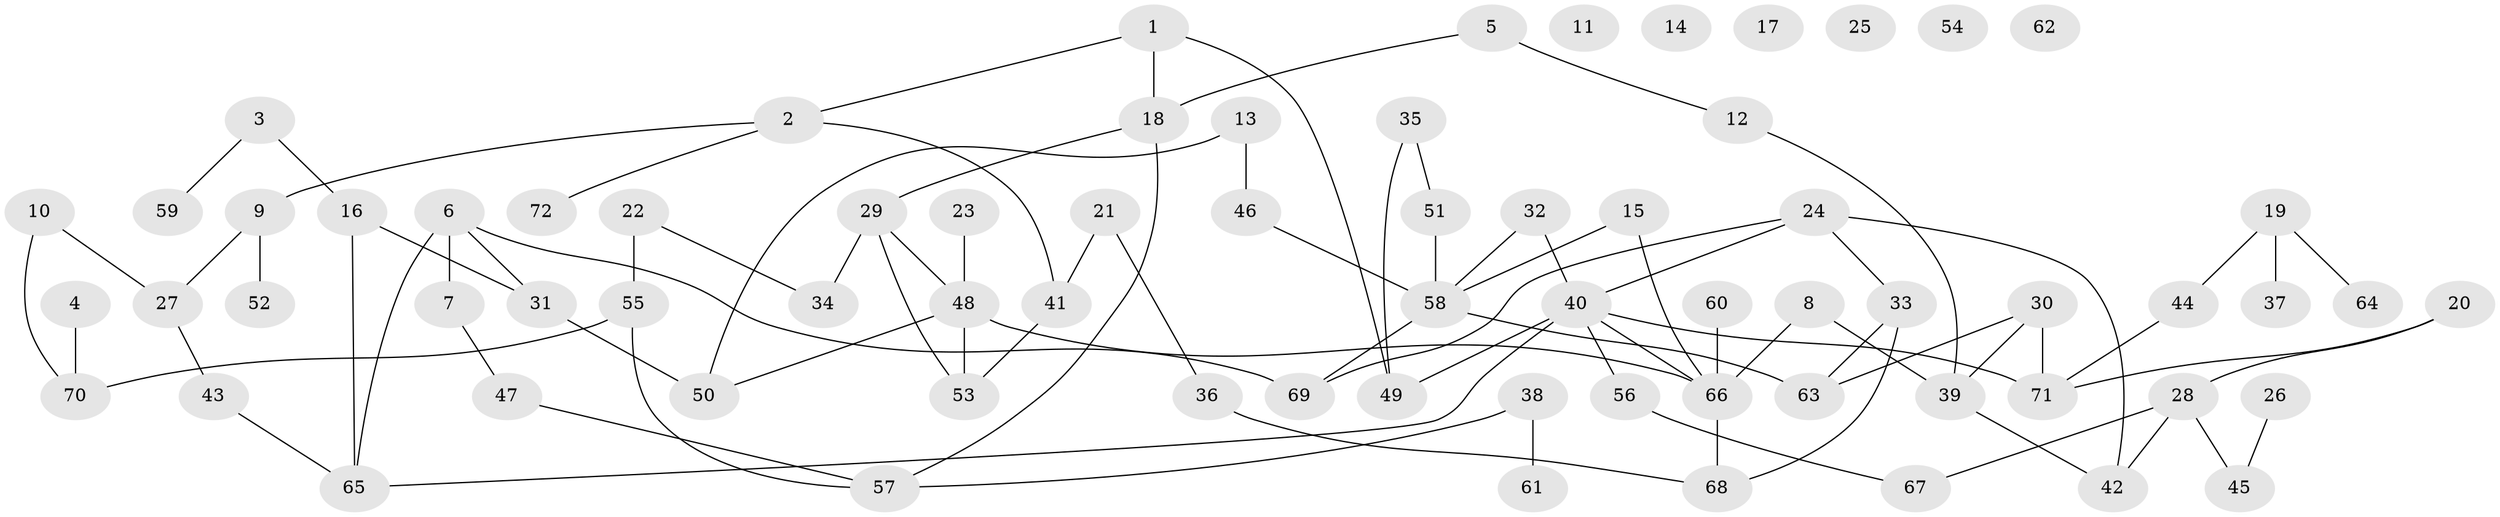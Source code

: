 // coarse degree distribution, {5: 0.09375, 3: 0.15625, 2: 0.25, 4: 0.09375, 0: 0.1875, 1: 0.125, 6: 0.03125, 9: 0.0625}
// Generated by graph-tools (version 1.1) at 2025/16/03/04/25 18:16:30]
// undirected, 72 vertices, 88 edges
graph export_dot {
graph [start="1"]
  node [color=gray90,style=filled];
  1;
  2;
  3;
  4;
  5;
  6;
  7;
  8;
  9;
  10;
  11;
  12;
  13;
  14;
  15;
  16;
  17;
  18;
  19;
  20;
  21;
  22;
  23;
  24;
  25;
  26;
  27;
  28;
  29;
  30;
  31;
  32;
  33;
  34;
  35;
  36;
  37;
  38;
  39;
  40;
  41;
  42;
  43;
  44;
  45;
  46;
  47;
  48;
  49;
  50;
  51;
  52;
  53;
  54;
  55;
  56;
  57;
  58;
  59;
  60;
  61;
  62;
  63;
  64;
  65;
  66;
  67;
  68;
  69;
  70;
  71;
  72;
  1 -- 2;
  1 -- 18;
  1 -- 49;
  2 -- 9;
  2 -- 41;
  2 -- 72;
  3 -- 16;
  3 -- 59;
  4 -- 70;
  5 -- 12;
  5 -- 18;
  6 -- 7;
  6 -- 31;
  6 -- 65;
  6 -- 69;
  7 -- 47;
  8 -- 39;
  8 -- 66;
  9 -- 27;
  9 -- 52;
  10 -- 27;
  10 -- 70;
  12 -- 39;
  13 -- 46;
  13 -- 50;
  15 -- 58;
  15 -- 66;
  16 -- 31;
  16 -- 65;
  18 -- 29;
  18 -- 57;
  19 -- 37;
  19 -- 44;
  19 -- 64;
  20 -- 28;
  20 -- 71;
  21 -- 36;
  21 -- 41;
  22 -- 34;
  22 -- 55;
  23 -- 48;
  24 -- 33;
  24 -- 40;
  24 -- 42;
  24 -- 69;
  26 -- 45;
  27 -- 43;
  28 -- 42;
  28 -- 45;
  28 -- 67;
  29 -- 34;
  29 -- 48;
  29 -- 53;
  30 -- 39;
  30 -- 63;
  30 -- 71;
  31 -- 50;
  32 -- 40;
  32 -- 58;
  33 -- 63;
  33 -- 68;
  35 -- 49;
  35 -- 51;
  36 -- 68;
  38 -- 57;
  38 -- 61;
  39 -- 42;
  40 -- 49;
  40 -- 56;
  40 -- 65;
  40 -- 66;
  40 -- 71;
  41 -- 53;
  43 -- 65;
  44 -- 71;
  46 -- 58;
  47 -- 57;
  48 -- 50;
  48 -- 53;
  48 -- 66;
  51 -- 58;
  55 -- 57;
  55 -- 70;
  56 -- 67;
  58 -- 63;
  58 -- 69;
  60 -- 66;
  66 -- 68;
}
